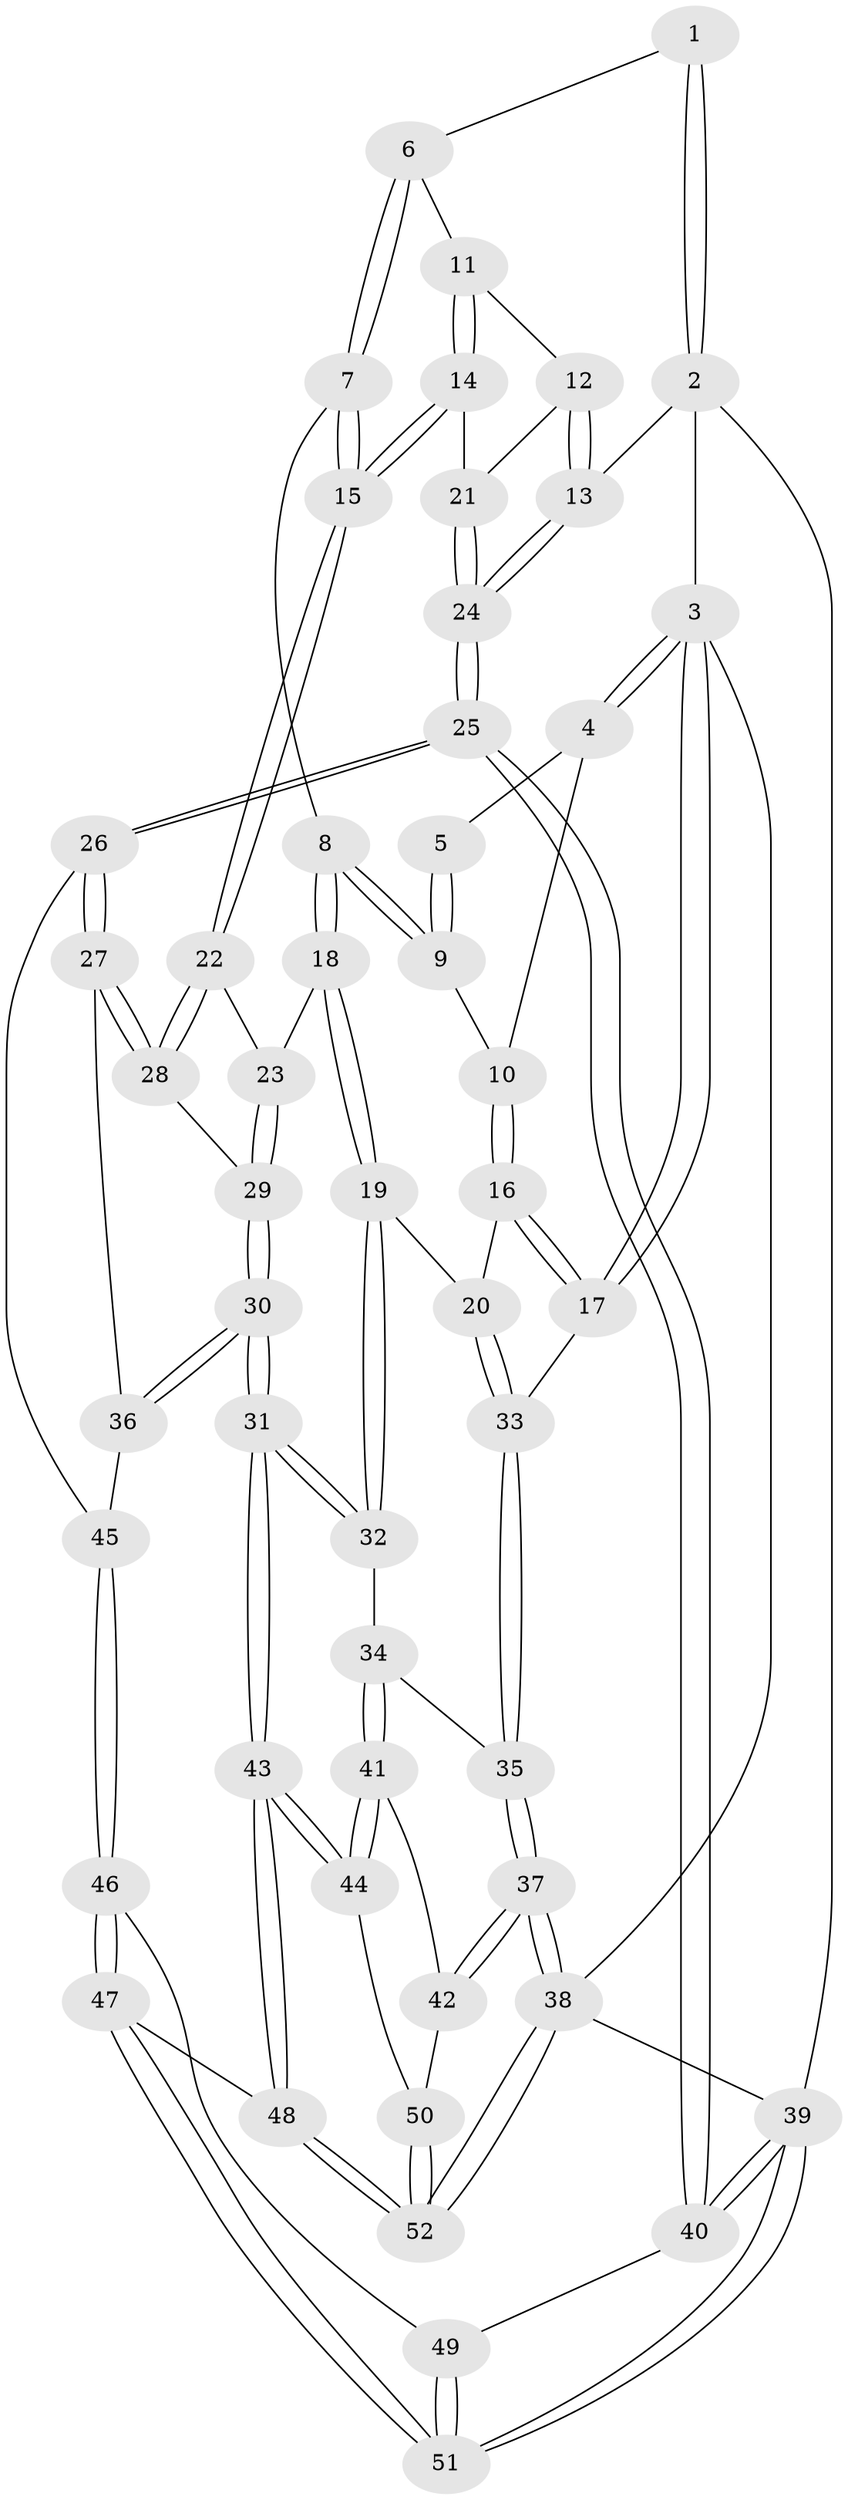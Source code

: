 // Generated by graph-tools (version 1.1) at 2025/27/03/09/25 03:27:04]
// undirected, 52 vertices, 127 edges
graph export_dot {
graph [start="1"]
  node [color=gray90,style=filled];
  1 [pos="+0.7408416579997101+0"];
  2 [pos="+1+0"];
  3 [pos="+0+0"];
  4 [pos="+0.2897208088577176+0"];
  5 [pos="+0.5823112417706047+0"];
  6 [pos="+0.7668257684967744+0.07660496655594881"];
  7 [pos="+0.6407484309728748+0.18760080705210064"];
  8 [pos="+0.6086775188257194+0.18313048549365024"];
  9 [pos="+0.5697060946838457+0.09607605938732738"];
  10 [pos="+0.3274640295544967+0.06065461865207457"];
  11 [pos="+0.8228336979096069+0.11198016732234407"];
  12 [pos="+0.9042710709598132+0.1437254009285175"];
  13 [pos="+1+0.061376544427969595"];
  14 [pos="+0.7575487515274199+0.3197298275844775"];
  15 [pos="+0.7380259636186721+0.32471240084434594"];
  16 [pos="+0.30499040822915524+0.28742852169093525"];
  17 [pos="+0+0"];
  18 [pos="+0.4006572333858845+0.31244734958811543"];
  19 [pos="+0.33791844704090884+0.31121616161113336"];
  20 [pos="+0.3060284269045689+0.2925106306042439"];
  21 [pos="+0.837107137596561+0.31246076750804785"];
  22 [pos="+0.7292971439698406+0.3445478788697288"];
  23 [pos="+0.464532000022126+0.3566396457789492"];
  24 [pos="+1+0.49453844274342257"];
  25 [pos="+1+0.5810995661976578"];
  26 [pos="+1+0.5827320793620276"];
  27 [pos="+0.96151340643917+0.5611368443868413"];
  28 [pos="+0.7075429580145634+0.48158121847701224"];
  29 [pos="+0.6319669168059405+0.5355928838080347"];
  30 [pos="+0.5755640018882998+0.6988685963665362"];
  31 [pos="+0.5437140349895615+0.7261985835723775"];
  32 [pos="+0.37971481268053925+0.6536758733104219"];
  33 [pos="+0+0.4768399808542505"];
  34 [pos="+0.2794306998226755+0.6841577290123755"];
  35 [pos="+0+0.5352750604678661"];
  36 [pos="+0.6242673779544107+0.7028861351004377"];
  37 [pos="+0+0.7772541658902846"];
  38 [pos="+0+1"];
  39 [pos="+1+1"];
  40 [pos="+1+0.7207173497436827"];
  41 [pos="+0.23465264222499801+0.8068135265061158"];
  42 [pos="+0+0.8040942477868281"];
  43 [pos="+0.5455450899500611+0.8913722240696285"];
  44 [pos="+0.24515579720824632+0.8840236541886859"];
  45 [pos="+0.8323357300105004+0.7608035365207807"];
  46 [pos="+0.8212779258898226+0.8954990719295797"];
  47 [pos="+0.6879818463477001+1"];
  48 [pos="+0.6069788261392154+1"];
  49 [pos="+0.991272138266475+0.8587262253442425"];
  50 [pos="+0.22610771112474948+0.9244894878369101"];
  51 [pos="+0.7828610180651313+1"];
  52 [pos="+0.1376895481464863+1"];
  1 -- 2;
  1 -- 2;
  1 -- 6;
  2 -- 3;
  2 -- 13;
  2 -- 39;
  3 -- 4;
  3 -- 4;
  3 -- 17;
  3 -- 17;
  3 -- 38;
  4 -- 5;
  4 -- 10;
  5 -- 9;
  5 -- 9;
  6 -- 7;
  6 -- 7;
  6 -- 11;
  7 -- 8;
  7 -- 15;
  7 -- 15;
  8 -- 9;
  8 -- 9;
  8 -- 18;
  8 -- 18;
  9 -- 10;
  10 -- 16;
  10 -- 16;
  11 -- 12;
  11 -- 14;
  11 -- 14;
  12 -- 13;
  12 -- 13;
  12 -- 21;
  13 -- 24;
  13 -- 24;
  14 -- 15;
  14 -- 15;
  14 -- 21;
  15 -- 22;
  15 -- 22;
  16 -- 17;
  16 -- 17;
  16 -- 20;
  17 -- 33;
  18 -- 19;
  18 -- 19;
  18 -- 23;
  19 -- 20;
  19 -- 32;
  19 -- 32;
  20 -- 33;
  20 -- 33;
  21 -- 24;
  21 -- 24;
  22 -- 23;
  22 -- 28;
  22 -- 28;
  23 -- 29;
  23 -- 29;
  24 -- 25;
  24 -- 25;
  25 -- 26;
  25 -- 26;
  25 -- 40;
  25 -- 40;
  26 -- 27;
  26 -- 27;
  26 -- 45;
  27 -- 28;
  27 -- 28;
  27 -- 36;
  28 -- 29;
  29 -- 30;
  29 -- 30;
  30 -- 31;
  30 -- 31;
  30 -- 36;
  30 -- 36;
  31 -- 32;
  31 -- 32;
  31 -- 43;
  31 -- 43;
  32 -- 34;
  33 -- 35;
  33 -- 35;
  34 -- 35;
  34 -- 41;
  34 -- 41;
  35 -- 37;
  35 -- 37;
  36 -- 45;
  37 -- 38;
  37 -- 38;
  37 -- 42;
  37 -- 42;
  38 -- 52;
  38 -- 52;
  38 -- 39;
  39 -- 40;
  39 -- 40;
  39 -- 51;
  39 -- 51;
  40 -- 49;
  41 -- 42;
  41 -- 44;
  41 -- 44;
  42 -- 50;
  43 -- 44;
  43 -- 44;
  43 -- 48;
  43 -- 48;
  44 -- 50;
  45 -- 46;
  45 -- 46;
  46 -- 47;
  46 -- 47;
  46 -- 49;
  47 -- 48;
  47 -- 51;
  47 -- 51;
  48 -- 52;
  48 -- 52;
  49 -- 51;
  49 -- 51;
  50 -- 52;
  50 -- 52;
}

